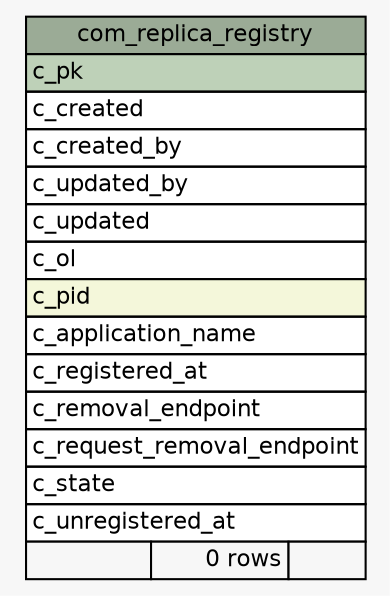 // dot 2.43.0 on Linux 6.5.0-1021-azure
// SchemaSpy rev Unknown
digraph "com_replica_registry" {
  graph [
    rankdir="RL"
    bgcolor="#f7f7f7"
    nodesep="0.18"
    ranksep="0.46"
    fontname="Helvetica"
    fontsize="11"
  ];
  node [
    fontname="Helvetica"
    fontsize="11"
    shape="plaintext"
  ];
  edge [
    arrowsize="0.8"
  ];
  "com_replica_registry" [
    label=<
    <TABLE BORDER="0" CELLBORDER="1" CELLSPACING="0" BGCOLOR="#ffffff">
      <TR><TD COLSPAN="3" BGCOLOR="#9bab96" ALIGN="CENTER">com_replica_registry</TD></TR>
      <TR><TD PORT="c_pk" COLSPAN="3" BGCOLOR="#bed1b8" ALIGN="LEFT">c_pk</TD></TR>
      <TR><TD PORT="c_created" COLSPAN="3" ALIGN="LEFT">c_created</TD></TR>
      <TR><TD PORT="c_created_by" COLSPAN="3" ALIGN="LEFT">c_created_by</TD></TR>
      <TR><TD PORT="c_updated_by" COLSPAN="3" ALIGN="LEFT">c_updated_by</TD></TR>
      <TR><TD PORT="c_updated" COLSPAN="3" ALIGN="LEFT">c_updated</TD></TR>
      <TR><TD PORT="c_ol" COLSPAN="3" ALIGN="LEFT">c_ol</TD></TR>
      <TR><TD PORT="c_pid" COLSPAN="3" BGCOLOR="#f4f7da" ALIGN="LEFT">c_pid</TD></TR>
      <TR><TD PORT="c_application_name" COLSPAN="3" ALIGN="LEFT">c_application_name</TD></TR>
      <TR><TD PORT="c_registered_at" COLSPAN="3" ALIGN="LEFT">c_registered_at</TD></TR>
      <TR><TD PORT="c_removal_endpoint" COLSPAN="3" ALIGN="LEFT">c_removal_endpoint</TD></TR>
      <TR><TD PORT="c_request_removal_endpoint" COLSPAN="3" ALIGN="LEFT">c_request_removal_endpoint</TD></TR>
      <TR><TD PORT="c_state" COLSPAN="3" ALIGN="LEFT">c_state</TD></TR>
      <TR><TD PORT="c_unregistered_at" COLSPAN="3" ALIGN="LEFT">c_unregistered_at</TD></TR>
      <TR><TD ALIGN="LEFT" BGCOLOR="#f7f7f7">  </TD><TD ALIGN="RIGHT" BGCOLOR="#f7f7f7">0 rows</TD><TD ALIGN="RIGHT" BGCOLOR="#f7f7f7">  </TD></TR>
    </TABLE>>
    URL="tables/com_replica_registry.html"
    tooltip="com_replica_registry"
  ];
}
